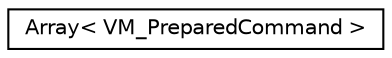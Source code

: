 digraph "Graphical Class Hierarchy"
{
 // LATEX_PDF_SIZE
  edge [fontname="Helvetica",fontsize="10",labelfontname="Helvetica",labelfontsize="10"];
  node [fontname="Helvetica",fontsize="10",shape=record];
  rankdir="LR";
  Node0 [label="Array\< VM_PreparedCommand \>",height=0.2,width=0.4,color="black", fillcolor="white", style="filled",URL="$classArray.html",tooltip=" "];
}
